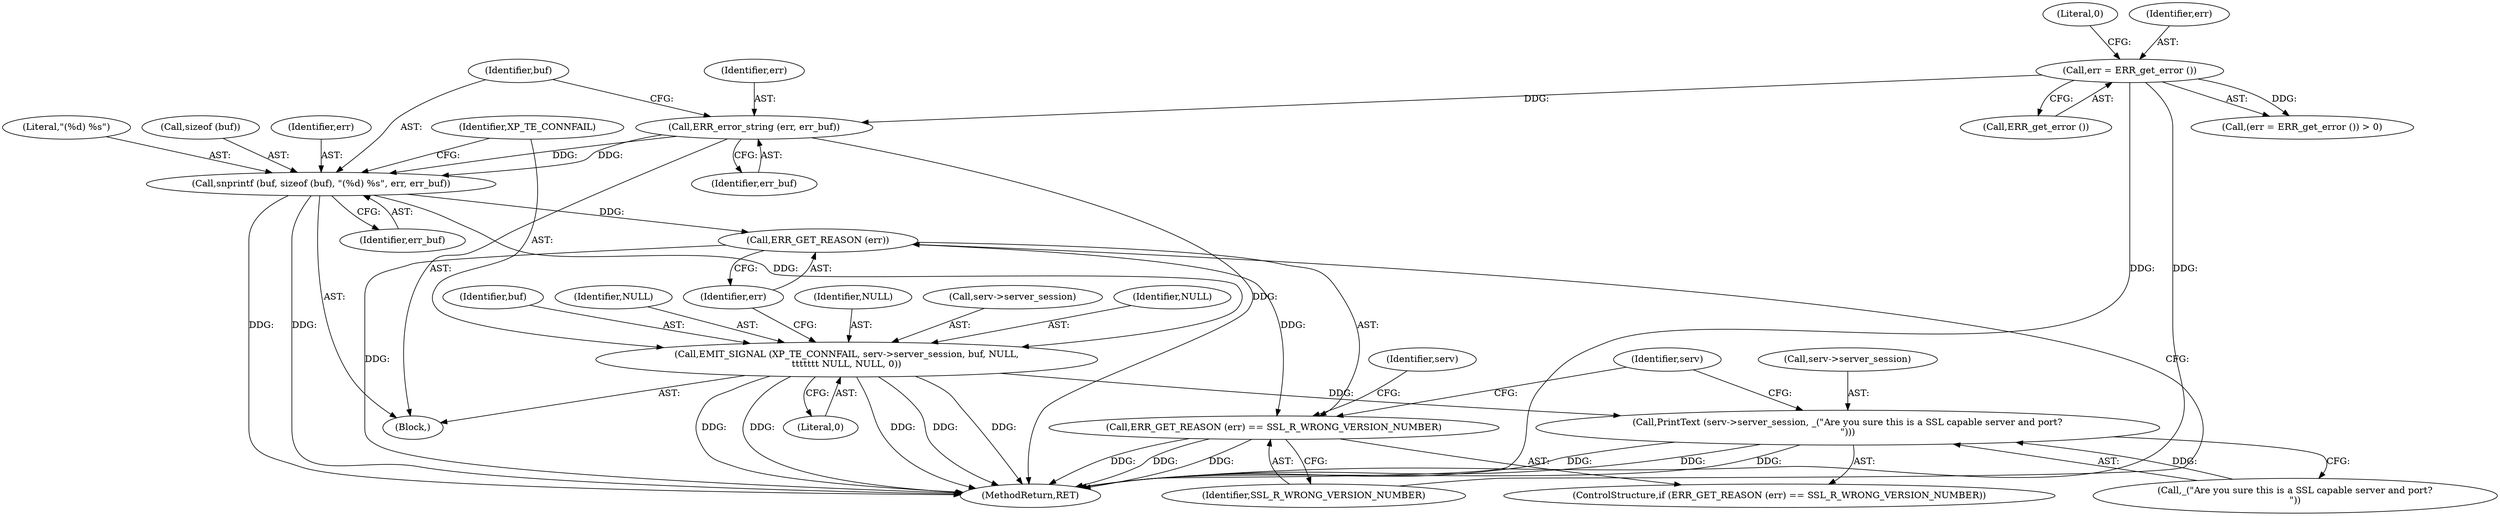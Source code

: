 digraph "0_hexchat_c9b63f7f9be01692b03fa15275135a4910a7e02d@API" {
"1000143" [label="(Call,snprintf (buf, sizeof (buf), \"(%d) %s\", err, err_buf))"];
"1000140" [label="(Call,ERR_error_string (err, err_buf))"];
"1000135" [label="(Call,err = ERR_get_error ())"];
"1000150" [label="(Call,EMIT_SIGNAL (XP_TE_CONNFAIL, serv->server_session, buf, NULL,\n\t\t\t\t\t\t\t NULL, NULL, 0))"];
"1000165" [label="(Call,PrintText (serv->server_session, _(\"Are you sure this is a SSL capable server and port?\n\")))"];
"1000162" [label="(Call,ERR_GET_REASON (err))"];
"1000161" [label="(Call,ERR_GET_REASON (err) == SSL_R_WRONG_VERSION_NUMBER)"];
"1000164" [label="(Identifier,SSL_R_WRONG_VERSION_NUMBER)"];
"1000607" [label="(MethodReturn,RET)"];
"1000163" [label="(Identifier,err)"];
"1000141" [label="(Identifier,err)"];
"1000159" [label="(Literal,0)"];
"1000138" [label="(Literal,0)"];
"1000149" [label="(Identifier,err_buf)"];
"1000160" [label="(ControlStructure,if (ERR_GET_REASON (err) == SSL_R_WRONG_VERSION_NUMBER))"];
"1000142" [label="(Identifier,err_buf)"];
"1000155" [label="(Identifier,buf)"];
"1000169" [label="(Call,_(\"Are you sure this is a SSL capable server and port?\n\"))"];
"1000134" [label="(Call,(err = ERR_get_error ()) > 0)"];
"1000140" [label="(Call,ERR_error_string (err, err_buf))"];
"1000158" [label="(Identifier,NULL)"];
"1000151" [label="(Identifier,XP_TE_CONNFAIL)"];
"1000156" [label="(Identifier,NULL)"];
"1000150" [label="(Call,EMIT_SIGNAL (XP_TE_CONNFAIL, serv->server_session, buf, NULL,\n\t\t\t\t\t\t\t NULL, NULL, 0))"];
"1000162" [label="(Call,ERR_GET_REASON (err))"];
"1000166" [label="(Call,serv->server_session)"];
"1000172" [label="(Identifier,serv)"];
"1000135" [label="(Call,err = ERR_get_error ())"];
"1000165" [label="(Call,PrintText (serv->server_session, _(\"Are you sure this is a SSL capable server and port?\n\")))"];
"1000147" [label="(Literal,\"(%d) %s\")"];
"1000145" [label="(Call,sizeof (buf))"];
"1000148" [label="(Identifier,err)"];
"1000167" [label="(Identifier,serv)"];
"1000152" [label="(Call,serv->server_session)"];
"1000157" [label="(Identifier,NULL)"];
"1000144" [label="(Identifier,buf)"];
"1000139" [label="(Block,)"];
"1000137" [label="(Call,ERR_get_error ())"];
"1000161" [label="(Call,ERR_GET_REASON (err) == SSL_R_WRONG_VERSION_NUMBER)"];
"1000136" [label="(Identifier,err)"];
"1000143" [label="(Call,snprintf (buf, sizeof (buf), \"(%d) %s\", err, err_buf))"];
"1000143" -> "1000139"  [label="AST: "];
"1000143" -> "1000149"  [label="CFG: "];
"1000144" -> "1000143"  [label="AST: "];
"1000145" -> "1000143"  [label="AST: "];
"1000147" -> "1000143"  [label="AST: "];
"1000148" -> "1000143"  [label="AST: "];
"1000149" -> "1000143"  [label="AST: "];
"1000151" -> "1000143"  [label="CFG: "];
"1000143" -> "1000607"  [label="DDG: "];
"1000143" -> "1000607"  [label="DDG: "];
"1000140" -> "1000143"  [label="DDG: "];
"1000140" -> "1000143"  [label="DDG: "];
"1000143" -> "1000150"  [label="DDG: "];
"1000143" -> "1000162"  [label="DDG: "];
"1000140" -> "1000139"  [label="AST: "];
"1000140" -> "1000142"  [label="CFG: "];
"1000141" -> "1000140"  [label="AST: "];
"1000142" -> "1000140"  [label="AST: "];
"1000144" -> "1000140"  [label="CFG: "];
"1000140" -> "1000607"  [label="DDG: "];
"1000135" -> "1000140"  [label="DDG: "];
"1000135" -> "1000134"  [label="AST: "];
"1000135" -> "1000137"  [label="CFG: "];
"1000136" -> "1000135"  [label="AST: "];
"1000137" -> "1000135"  [label="AST: "];
"1000138" -> "1000135"  [label="CFG: "];
"1000135" -> "1000607"  [label="DDG: "];
"1000135" -> "1000607"  [label="DDG: "];
"1000135" -> "1000134"  [label="DDG: "];
"1000150" -> "1000139"  [label="AST: "];
"1000150" -> "1000159"  [label="CFG: "];
"1000151" -> "1000150"  [label="AST: "];
"1000152" -> "1000150"  [label="AST: "];
"1000155" -> "1000150"  [label="AST: "];
"1000156" -> "1000150"  [label="AST: "];
"1000157" -> "1000150"  [label="AST: "];
"1000158" -> "1000150"  [label="AST: "];
"1000159" -> "1000150"  [label="AST: "];
"1000163" -> "1000150"  [label="CFG: "];
"1000150" -> "1000607"  [label="DDG: "];
"1000150" -> "1000607"  [label="DDG: "];
"1000150" -> "1000607"  [label="DDG: "];
"1000150" -> "1000607"  [label="DDG: "];
"1000150" -> "1000607"  [label="DDG: "];
"1000150" -> "1000165"  [label="DDG: "];
"1000165" -> "1000160"  [label="AST: "];
"1000165" -> "1000169"  [label="CFG: "];
"1000166" -> "1000165"  [label="AST: "];
"1000169" -> "1000165"  [label="AST: "];
"1000172" -> "1000165"  [label="CFG: "];
"1000165" -> "1000607"  [label="DDG: "];
"1000165" -> "1000607"  [label="DDG: "];
"1000165" -> "1000607"  [label="DDG: "];
"1000169" -> "1000165"  [label="DDG: "];
"1000162" -> "1000161"  [label="AST: "];
"1000162" -> "1000163"  [label="CFG: "];
"1000163" -> "1000162"  [label="AST: "];
"1000164" -> "1000162"  [label="CFG: "];
"1000162" -> "1000607"  [label="DDG: "];
"1000162" -> "1000161"  [label="DDG: "];
"1000161" -> "1000160"  [label="AST: "];
"1000161" -> "1000164"  [label="CFG: "];
"1000164" -> "1000161"  [label="AST: "];
"1000167" -> "1000161"  [label="CFG: "];
"1000172" -> "1000161"  [label="CFG: "];
"1000161" -> "1000607"  [label="DDG: "];
"1000161" -> "1000607"  [label="DDG: "];
"1000161" -> "1000607"  [label="DDG: "];
}
